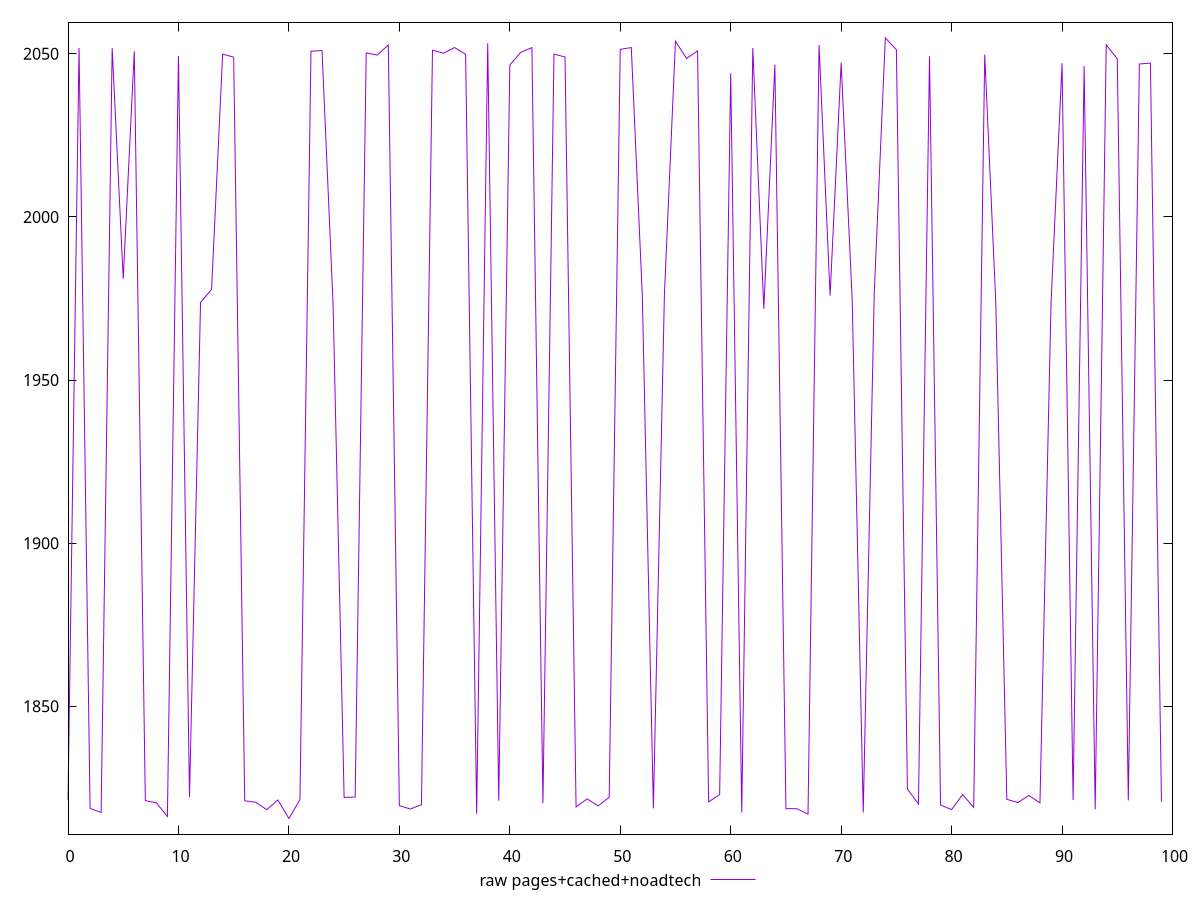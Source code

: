 $_rawPagesCachedNoadtech <<EOF
1821.1929000000002
2051.8081
1818.6999999999998
1817.4728
2051.7218000000003
1981.0595999999996
2050.7648999999997
1821.0862
1820.4352
1816.2353000000003
2049.3610500000004
1822.2064
1973.7882999999997
1977.8108999999997
2049.91885
2048.9794
1821.0416
1820.594
1818.3278
1821.2878
1815.6154
1821.4153999999999
2050.79365
2051.0048499999994
1973.2786999999998
1822.0708
1822.2086
2050.30725
2049.61285
2052.7148500000003
1819.5532
1818.538
1819.8585999999998
2051.10135
2050.2026
2051.9278999999997
2049.87925
1817.0616999999997
2053.2335500000004
1821.0968
2046.5796500000001
2050.4978
2051.90475
1820.3815999999997
2049.9074499999997
2049.0596
1819.176
1821.6428
1819.4962
1822.1345999999999
2051.3761999999997
2051.9328
1975.7175
1818.7012000000004
1976.3289
2053.8692
2048.5809
2050.89105
1820.7132
1822.9767999999997
2044.06815
1817.4778
2051.778
1971.8491000000004
2046.6857999999997
1818.6554000000003
1818.6146999999999
1816.9358000000002
2052.7103500000003
1975.8932999999997
2047.3020999999999
1974.6851999999994
1817.4887999999996
1977.0049
2054.8825
2051.27355
1824.6086
1820.1204
2049.1883
1819.7565999999997
1818.353
1822.9452
1819.0192
2049.7665500000003
1973.8514
1821.5016
1820.5238
1822.7000000000003
1820.4202000000005
1973.2818999999997
2047.1198
1821.2716
2046.2597
1818.411
2052.72875
2048.5049
1821.1620000000003
2046.88245
2047.16525
1820.7584000000002
EOF
set key outside below
set terminal pngcairo
set output "report_00005_2020-11-02T22-26-11.212Z/first-contentful-paint/pages+cached+noadtech//raw.png"
set yrange [1810.830058:2059.6678420000003]
plot $_rawPagesCachedNoadtech title "raw pages+cached+noadtech" with line ,